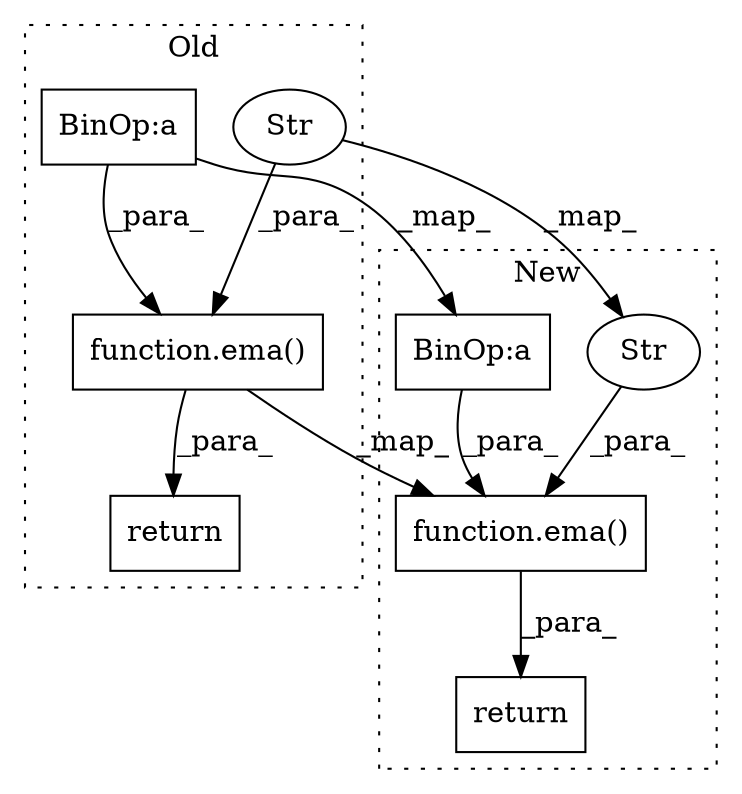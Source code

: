 digraph G {
subgraph cluster0 {
1 [label="function.ema()" a="75" s="2117,2188" l="4,1" shape="box"];
3 [label="BinOp:a" a="82" s="2147" l="3" shape="box"];
6 [label="Str" a="66" s="2176" l="5" shape="ellipse"];
8 [label="return" a="93" s="2299" l="7" shape="box"];
label = "Old";
style="dotted";
}
subgraph cluster1 {
2 [label="function.ema()" a="75" s="2608,2664" l="4,1" shape="box"];
4 [label="BinOp:a" a="82" s="2630" l="3" shape="box"];
5 [label="Str" a="66" s="2659" l="5" shape="ellipse"];
7 [label="return" a="93" s="2601" l="7" shape="box"];
label = "New";
style="dotted";
}
1 -> 2 [label="_map_"];
1 -> 8 [label="_para_"];
2 -> 7 [label="_para_"];
3 -> 4 [label="_map_"];
3 -> 1 [label="_para_"];
4 -> 2 [label="_para_"];
5 -> 2 [label="_para_"];
6 -> 5 [label="_map_"];
6 -> 1 [label="_para_"];
}